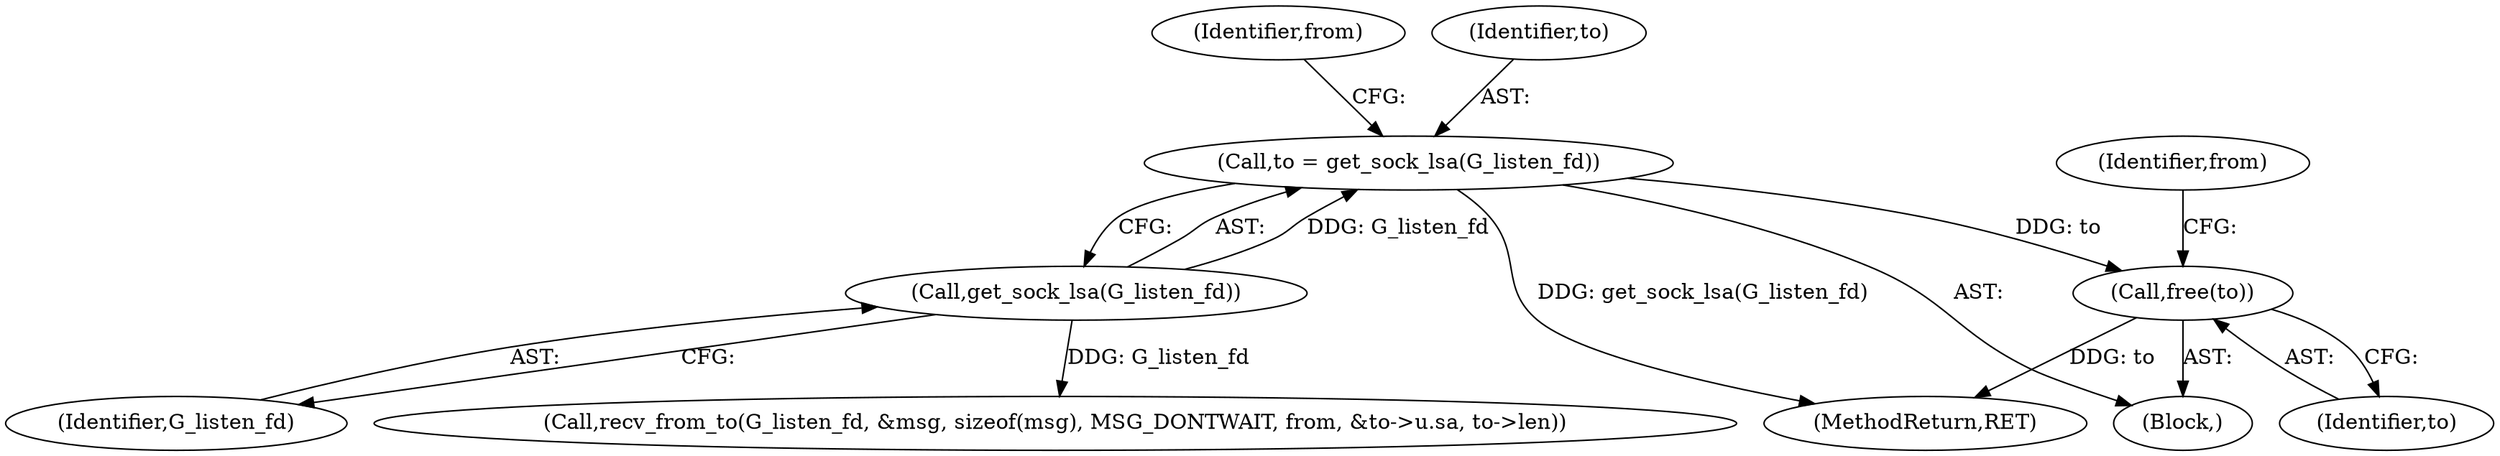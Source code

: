 digraph "0_busybox_150dc7a2b483b8338a3e185c478b4b23ee884e71@pointer" {
"1000119" [label="(Call,to = get_sock_lsa(G_listen_fd))"];
"1000121" [label="(Call,get_sock_lsa(G_listen_fd))"];
"1000303" [label="(Call,free(to))"];
"1000303" [label="(Call,free(to))"];
"1000124" [label="(Identifier,from)"];
"1000304" [label="(Identifier,to)"];
"1000122" [label="(Identifier,G_listen_fd)"];
"1000119" [label="(Call,to = get_sock_lsa(G_listen_fd))"];
"1000121" [label="(Call,get_sock_lsa(G_listen_fd))"];
"1000120" [label="(Identifier,to)"];
"1000112" [label="(Block,)"];
"1000307" [label="(MethodReturn,RET)"];
"1000131" [label="(Call,recv_from_to(G_listen_fd, &msg, sizeof(msg), MSG_DONTWAIT, from, &to->u.sa, to->len))"];
"1000306" [label="(Identifier,from)"];
"1000119" -> "1000112"  [label="AST: "];
"1000119" -> "1000121"  [label="CFG: "];
"1000120" -> "1000119"  [label="AST: "];
"1000121" -> "1000119"  [label="AST: "];
"1000124" -> "1000119"  [label="CFG: "];
"1000119" -> "1000307"  [label="DDG: get_sock_lsa(G_listen_fd)"];
"1000121" -> "1000119"  [label="DDG: G_listen_fd"];
"1000119" -> "1000303"  [label="DDG: to"];
"1000121" -> "1000122"  [label="CFG: "];
"1000122" -> "1000121"  [label="AST: "];
"1000121" -> "1000131"  [label="DDG: G_listen_fd"];
"1000303" -> "1000112"  [label="AST: "];
"1000303" -> "1000304"  [label="CFG: "];
"1000304" -> "1000303"  [label="AST: "];
"1000306" -> "1000303"  [label="CFG: "];
"1000303" -> "1000307"  [label="DDG: to"];
}
